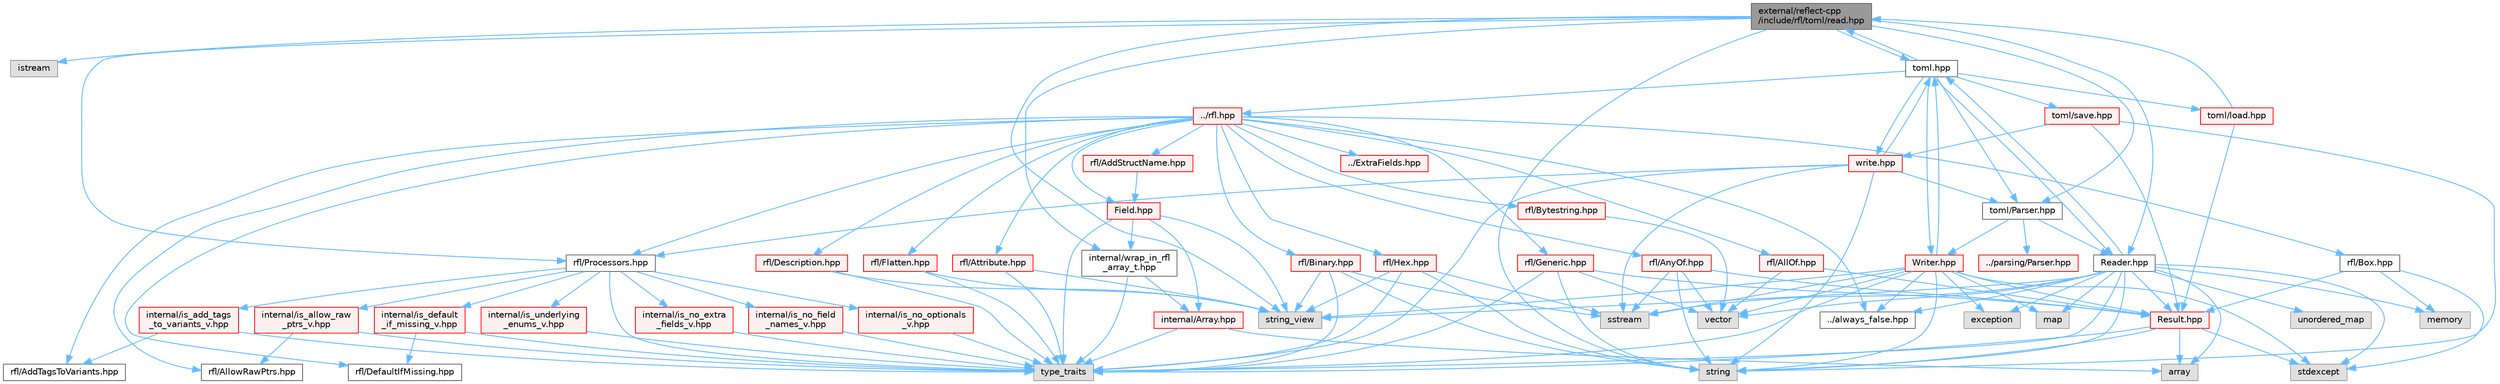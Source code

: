 digraph "external/reflect-cpp/include/rfl/toml/read.hpp"
{
 // LATEX_PDF_SIZE
  bgcolor="transparent";
  edge [fontname=Helvetica,fontsize=10,labelfontname=Helvetica,labelfontsize=10];
  node [fontname=Helvetica,fontsize=10,shape=box,height=0.2,width=0.4];
  Node1 [id="Node000001",label="external/reflect-cpp\l/include/rfl/toml/read.hpp",height=0.2,width=0.4,color="gray40", fillcolor="grey60", style="filled", fontcolor="black",tooltip=" "];
  Node1 -> Node2 [id="edge1_Node000001_Node000002",color="steelblue1",style="solid",tooltip=" "];
  Node2 [id="Node000002",label="istream",height=0.2,width=0.4,color="grey60", fillcolor="#E0E0E0", style="filled",tooltip=" "];
  Node1 -> Node3 [id="edge2_Node000001_Node000003",color="steelblue1",style="solid",tooltip=" "];
  Node3 [id="Node000003",label="string",height=0.2,width=0.4,color="grey60", fillcolor="#E0E0E0", style="filled",tooltip=" "];
  Node1 -> Node4 [id="edge3_Node000001_Node000004",color="steelblue1",style="solid",tooltip=" "];
  Node4 [id="Node000004",label="string_view",height=0.2,width=0.4,color="grey60", fillcolor="#E0E0E0", style="filled",tooltip=" "];
  Node1 -> Node5 [id="edge4_Node000001_Node000005",color="steelblue1",style="solid",tooltip=" "];
  Node5 [id="Node000005",label="toml.hpp",height=0.2,width=0.4,color="grey40", fillcolor="white", style="filled",URL="$toml_8hpp.html",tooltip=" "];
  Node5 -> Node6 [id="edge5_Node000005_Node000006",color="steelblue1",style="solid",tooltip=" "];
  Node6 [id="Node000006",label="../rfl.hpp",height=0.2,width=0.4,color="red", fillcolor="#FFF0F0", style="filled",URL="$rfl_8hpp.html",tooltip=" "];
  Node6 -> Node7 [id="edge6_Node000006_Node000007",color="steelblue1",style="solid",tooltip=" "];
  Node7 [id="Node000007",label="rfl/AddStructName.hpp",height=0.2,width=0.4,color="red", fillcolor="#FFF0F0", style="filled",URL="$_add_struct_name_8hpp.html",tooltip=" "];
  Node7 -> Node9 [id="edge7_Node000007_Node000009",color="steelblue1",style="solid",tooltip=" "];
  Node9 [id="Node000009",label="Field.hpp",height=0.2,width=0.4,color="red", fillcolor="#FFF0F0", style="filled",URL="$_field_8hpp.html",tooltip=" "];
  Node9 -> Node4 [id="edge8_Node000009_Node000004",color="steelblue1",style="solid",tooltip=" "];
  Node9 -> Node11 [id="edge9_Node000009_Node000011",color="steelblue1",style="solid",tooltip=" "];
  Node11 [id="Node000011",label="type_traits",height=0.2,width=0.4,color="grey60", fillcolor="#E0E0E0", style="filled",tooltip=" "];
  Node9 -> Node35 [id="edge10_Node000009_Node000035",color="steelblue1",style="solid",tooltip=" "];
  Node35 [id="Node000035",label="internal/Array.hpp",height=0.2,width=0.4,color="red", fillcolor="#FFF0F0", style="filled",URL="$_array_8hpp.html",tooltip=" "];
  Node35 -> Node19 [id="edge11_Node000035_Node000019",color="steelblue1",style="solid",tooltip=" "];
  Node19 [id="Node000019",label="array",height=0.2,width=0.4,color="grey60", fillcolor="#E0E0E0", style="filled",tooltip=" "];
  Node35 -> Node11 [id="edge12_Node000035_Node000011",color="steelblue1",style="solid",tooltip=" "];
  Node9 -> Node38 [id="edge13_Node000009_Node000038",color="steelblue1",style="solid",tooltip=" "];
  Node38 [id="Node000038",label="internal/wrap_in_rfl\l_array_t.hpp",height=0.2,width=0.4,color="grey40", fillcolor="white", style="filled",URL="$wrap__in__rfl__array__t_8hpp.html",tooltip=" "];
  Node38 -> Node11 [id="edge14_Node000038_Node000011",color="steelblue1",style="solid",tooltip=" "];
  Node38 -> Node35 [id="edge15_Node000038_Node000035",color="steelblue1",style="solid",tooltip=" "];
  Node6 -> Node56 [id="edge16_Node000006_Node000056",color="steelblue1",style="solid",tooltip=" "];
  Node56 [id="Node000056",label="rfl/AddTagsToVariants.hpp",height=0.2,width=0.4,color="grey40", fillcolor="white", style="filled",URL="$_add_tags_to_variants_8hpp.html",tooltip=" "];
  Node6 -> Node57 [id="edge17_Node000006_Node000057",color="steelblue1",style="solid",tooltip=" "];
  Node57 [id="Node000057",label="rfl/AllOf.hpp",height=0.2,width=0.4,color="red", fillcolor="#FFF0F0", style="filled",URL="$_all_of_8hpp.html",tooltip=" "];
  Node57 -> Node17 [id="edge18_Node000057_Node000017",color="steelblue1",style="solid",tooltip=" "];
  Node17 [id="Node000017",label="vector",height=0.2,width=0.4,color="grey60", fillcolor="#E0E0E0", style="filled",tooltip=" "];
  Node57 -> Node18 [id="edge19_Node000057_Node000018",color="steelblue1",style="solid",tooltip=" "];
  Node18 [id="Node000018",label="Result.hpp",height=0.2,width=0.4,color="red", fillcolor="#FFF0F0", style="filled",URL="$_result_8hpp.html",tooltip=" "];
  Node18 -> Node19 [id="edge20_Node000018_Node000019",color="steelblue1",style="solid",tooltip=" "];
  Node18 -> Node23 [id="edge21_Node000018_Node000023",color="steelblue1",style="solid",tooltip=" "];
  Node23 [id="Node000023",label="stdexcept",height=0.2,width=0.4,color="grey60", fillcolor="#E0E0E0", style="filled",tooltip=" "];
  Node18 -> Node3 [id="edge22_Node000018_Node000003",color="steelblue1",style="solid",tooltip=" "];
  Node18 -> Node11 [id="edge23_Node000018_Node000011",color="steelblue1",style="solid",tooltip=" "];
  Node6 -> Node66 [id="edge24_Node000006_Node000066",color="steelblue1",style="solid",tooltip=" "];
  Node66 [id="Node000066",label="rfl/AllowRawPtrs.hpp",height=0.2,width=0.4,color="grey40", fillcolor="white", style="filled",URL="$_allow_raw_ptrs_8hpp.html",tooltip=" "];
  Node6 -> Node67 [id="edge25_Node000006_Node000067",color="steelblue1",style="solid",tooltip=" "];
  Node67 [id="Node000067",label="rfl/AnyOf.hpp",height=0.2,width=0.4,color="red", fillcolor="#FFF0F0", style="filled",URL="$_any_of_8hpp.html",tooltip=" "];
  Node67 -> Node68 [id="edge26_Node000067_Node000068",color="steelblue1",style="solid",tooltip=" "];
  Node68 [id="Node000068",label="sstream",height=0.2,width=0.4,color="grey60", fillcolor="#E0E0E0", style="filled",tooltip=" "];
  Node67 -> Node3 [id="edge27_Node000067_Node000003",color="steelblue1",style="solid",tooltip=" "];
  Node67 -> Node17 [id="edge28_Node000067_Node000017",color="steelblue1",style="solid",tooltip=" "];
  Node67 -> Node18 [id="edge29_Node000067_Node000018",color="steelblue1",style="solid",tooltip=" "];
  Node6 -> Node69 [id="edge30_Node000006_Node000069",color="steelblue1",style="solid",tooltip=" "];
  Node69 [id="Node000069",label="rfl/Attribute.hpp",height=0.2,width=0.4,color="red", fillcolor="#FFF0F0", style="filled",URL="$_attribute_8hpp.html",tooltip=" "];
  Node69 -> Node4 [id="edge31_Node000069_Node000004",color="steelblue1",style="solid",tooltip=" "];
  Node69 -> Node11 [id="edge32_Node000069_Node000011",color="steelblue1",style="solid",tooltip=" "];
  Node6 -> Node70 [id="edge33_Node000006_Node000070",color="steelblue1",style="solid",tooltip=" "];
  Node70 [id="Node000070",label="rfl/Binary.hpp",height=0.2,width=0.4,color="red", fillcolor="#FFF0F0", style="filled",URL="$_binary_8hpp.html",tooltip=" "];
  Node70 -> Node68 [id="edge34_Node000070_Node000068",color="steelblue1",style="solid",tooltip=" "];
  Node70 -> Node3 [id="edge35_Node000070_Node000003",color="steelblue1",style="solid",tooltip=" "];
  Node70 -> Node4 [id="edge36_Node000070_Node000004",color="steelblue1",style="solid",tooltip=" "];
  Node70 -> Node11 [id="edge37_Node000070_Node000011",color="steelblue1",style="solid",tooltip=" "];
  Node6 -> Node72 [id="edge38_Node000006_Node000072",color="steelblue1",style="solid",tooltip=" "];
  Node72 [id="Node000072",label="rfl/Box.hpp",height=0.2,width=0.4,color="grey40", fillcolor="white", style="filled",URL="$_box_8hpp.html",tooltip=" "];
  Node72 -> Node27 [id="edge39_Node000072_Node000027",color="steelblue1",style="solid",tooltip=" "];
  Node27 [id="Node000027",label="memory",height=0.2,width=0.4,color="grey60", fillcolor="#E0E0E0", style="filled",tooltip=" "];
  Node72 -> Node23 [id="edge40_Node000072_Node000023",color="steelblue1",style="solid",tooltip=" "];
  Node72 -> Node18 [id="edge41_Node000072_Node000018",color="steelblue1",style="solid",tooltip=" "];
  Node6 -> Node73 [id="edge42_Node000006_Node000073",color="steelblue1",style="solid",tooltip=" "];
  Node73 [id="Node000073",label="rfl/Bytestring.hpp",height=0.2,width=0.4,color="red", fillcolor="#FFF0F0", style="filled",URL="$_bytestring_8hpp.html",tooltip=" "];
  Node73 -> Node17 [id="edge43_Node000073_Node000017",color="steelblue1",style="solid",tooltip=" "];
  Node6 -> Node74 [id="edge44_Node000006_Node000074",color="steelblue1",style="solid",tooltip=" "];
  Node74 [id="Node000074",label="rfl/DefaultIfMissing.hpp",height=0.2,width=0.4,color="grey40", fillcolor="white", style="filled",URL="$_default_if_missing_8hpp.html",tooltip=" "];
  Node6 -> Node75 [id="edge45_Node000006_Node000075",color="steelblue1",style="solid",tooltip=" "];
  Node75 [id="Node000075",label="rfl/Description.hpp",height=0.2,width=0.4,color="red", fillcolor="#FFF0F0", style="filled",URL="$_description_8hpp.html",tooltip=" "];
  Node75 -> Node4 [id="edge46_Node000075_Node000004",color="steelblue1",style="solid",tooltip=" "];
  Node75 -> Node11 [id="edge47_Node000075_Node000011",color="steelblue1",style="solid",tooltip=" "];
  Node6 -> Node50 [id="edge48_Node000006_Node000050",color="steelblue1",style="solid",tooltip=" "];
  Node50 [id="Node000050",label="../ExtraFields.hpp",height=0.2,width=0.4,color="red", fillcolor="#FFF0F0", style="filled",URL="$_extra_fields_8hpp.html",tooltip=" "];
  Node6 -> Node9 [id="edge49_Node000006_Node000009",color="steelblue1",style="solid",tooltip=" "];
  Node6 -> Node76 [id="edge50_Node000006_Node000076",color="steelblue1",style="solid",tooltip=" "];
  Node76 [id="Node000076",label="rfl/Flatten.hpp",height=0.2,width=0.4,color="red", fillcolor="#FFF0F0", style="filled",URL="$_flatten_8hpp.html",tooltip=" "];
  Node76 -> Node4 [id="edge51_Node000076_Node000004",color="steelblue1",style="solid",tooltip=" "];
  Node76 -> Node11 [id="edge52_Node000076_Node000011",color="steelblue1",style="solid",tooltip=" "];
  Node6 -> Node77 [id="edge53_Node000006_Node000077",color="steelblue1",style="solid",tooltip=" "];
  Node77 [id="Node000077",label="rfl/Generic.hpp",height=0.2,width=0.4,color="red", fillcolor="#FFF0F0", style="filled",URL="$_generic_8hpp.html",tooltip=" "];
  Node77 -> Node3 [id="edge54_Node000077_Node000003",color="steelblue1",style="solid",tooltip=" "];
  Node77 -> Node11 [id="edge55_Node000077_Node000011",color="steelblue1",style="solid",tooltip=" "];
  Node77 -> Node17 [id="edge56_Node000077_Node000017",color="steelblue1",style="solid",tooltip=" "];
  Node77 -> Node18 [id="edge57_Node000077_Node000018",color="steelblue1",style="solid",tooltip=" "];
  Node6 -> Node79 [id="edge58_Node000006_Node000079",color="steelblue1",style="solid",tooltip=" "];
  Node79 [id="Node000079",label="rfl/Hex.hpp",height=0.2,width=0.4,color="red", fillcolor="#FFF0F0", style="filled",URL="$_hex_8hpp.html",tooltip=" "];
  Node79 -> Node68 [id="edge59_Node000079_Node000068",color="steelblue1",style="solid",tooltip=" "];
  Node79 -> Node3 [id="edge60_Node000079_Node000003",color="steelblue1",style="solid",tooltip=" "];
  Node79 -> Node4 [id="edge61_Node000079_Node000004",color="steelblue1",style="solid",tooltip=" "];
  Node79 -> Node11 [id="edge62_Node000079_Node000011",color="steelblue1",style="solid",tooltip=" "];
  Node6 -> Node93 [id="edge63_Node000006_Node000093",color="steelblue1",style="solid",tooltip=" "];
  Node93 [id="Node000093",label="rfl/Processors.hpp",height=0.2,width=0.4,color="grey40", fillcolor="white", style="filled",URL="$_processors_8hpp.html",tooltip=" "];
  Node93 -> Node11 [id="edge64_Node000093_Node000011",color="steelblue1",style="solid",tooltip=" "];
  Node93 -> Node94 [id="edge65_Node000093_Node000094",color="steelblue1",style="solid",tooltip=" "];
  Node94 [id="Node000094",label="internal/is_add_tags\l_to_variants_v.hpp",height=0.2,width=0.4,color="red", fillcolor="#FFF0F0", style="filled",URL="$is__add__tags__to__variants__v_8hpp.html",tooltip=" "];
  Node94 -> Node11 [id="edge66_Node000094_Node000011",color="steelblue1",style="solid",tooltip=" "];
  Node94 -> Node56 [id="edge67_Node000094_Node000056",color="steelblue1",style="solid",tooltip=" "];
  Node93 -> Node95 [id="edge68_Node000093_Node000095",color="steelblue1",style="solid",tooltip=" "];
  Node95 [id="Node000095",label="internal/is_allow_raw\l_ptrs_v.hpp",height=0.2,width=0.4,color="red", fillcolor="#FFF0F0", style="filled",URL="$is__allow__raw__ptrs__v_8hpp.html",tooltip=" "];
  Node95 -> Node11 [id="edge69_Node000095_Node000011",color="steelblue1",style="solid",tooltip=" "];
  Node95 -> Node66 [id="edge70_Node000095_Node000066",color="steelblue1",style="solid",tooltip=" "];
  Node93 -> Node96 [id="edge71_Node000093_Node000096",color="steelblue1",style="solid",tooltip=" "];
  Node96 [id="Node000096",label="internal/is_default\l_if_missing_v.hpp",height=0.2,width=0.4,color="red", fillcolor="#FFF0F0", style="filled",URL="$is__default__if__missing__v_8hpp.html",tooltip=" "];
  Node96 -> Node11 [id="edge72_Node000096_Node000011",color="steelblue1",style="solid",tooltip=" "];
  Node96 -> Node74 [id="edge73_Node000096_Node000074",color="steelblue1",style="solid",tooltip=" "];
  Node93 -> Node97 [id="edge74_Node000093_Node000097",color="steelblue1",style="solid",tooltip=" "];
  Node97 [id="Node000097",label="internal/is_no_extra\l_fields_v.hpp",height=0.2,width=0.4,color="red", fillcolor="#FFF0F0", style="filled",URL="$is__no__extra__fields__v_8hpp.html",tooltip=" "];
  Node97 -> Node11 [id="edge75_Node000097_Node000011",color="steelblue1",style="solid",tooltip=" "];
  Node93 -> Node98 [id="edge76_Node000093_Node000098",color="steelblue1",style="solid",tooltip=" "];
  Node98 [id="Node000098",label="internal/is_no_field\l_names_v.hpp",height=0.2,width=0.4,color="red", fillcolor="#FFF0F0", style="filled",URL="$is__no__field__names__v_8hpp.html",tooltip=" "];
  Node98 -> Node11 [id="edge77_Node000098_Node000011",color="steelblue1",style="solid",tooltip=" "];
  Node93 -> Node99 [id="edge78_Node000093_Node000099",color="steelblue1",style="solid",tooltip=" "];
  Node99 [id="Node000099",label="internal/is_no_optionals\l_v.hpp",height=0.2,width=0.4,color="red", fillcolor="#FFF0F0", style="filled",URL="$is__no__optionals__v_8hpp.html",tooltip=" "];
  Node99 -> Node11 [id="edge79_Node000099_Node000011",color="steelblue1",style="solid",tooltip=" "];
  Node93 -> Node100 [id="edge80_Node000093_Node000100",color="steelblue1",style="solid",tooltip=" "];
  Node100 [id="Node000100",label="internal/is_underlying\l_enums_v.hpp",height=0.2,width=0.4,color="red", fillcolor="#FFF0F0", style="filled",URL="$is__underlying__enums__v_8hpp.html",tooltip=" "];
  Node100 -> Node11 [id="edge81_Node000100_Node000011",color="steelblue1",style="solid",tooltip=" "];
  Node6 -> Node118 [id="edge82_Node000006_Node000118",color="steelblue1",style="solid",tooltip=" "];
  Node118 [id="Node000118",label="../always_false.hpp",height=0.2,width=0.4,color="grey40", fillcolor="white", style="filled",URL="$always__false_8hpp.html",tooltip=" "];
  Node5 -> Node297 [id="edge83_Node000005_Node000297",color="steelblue1",style="solid",tooltip=" "];
  Node297 [id="Node000297",label="toml/Parser.hpp",height=0.2,width=0.4,color="grey40", fillcolor="white", style="filled",URL="$toml_2_parser_8hpp.html",tooltip=" "];
  Node297 -> Node191 [id="edge84_Node000297_Node000191",color="steelblue1",style="solid",tooltip=" "];
  Node191 [id="Node000191",label="../parsing/Parser.hpp",height=0.2,width=0.4,color="red", fillcolor="#FFF0F0", style="filled",URL="$parsing_2_parser_8hpp.html",tooltip=" "];
  Node297 -> Node298 [id="edge85_Node000297_Node000298",color="steelblue1",style="solid",tooltip=" "];
  Node298 [id="Node000298",label="Reader.hpp",height=0.2,width=0.4,color="grey40", fillcolor="white", style="filled",URL="$toml_2_reader_8hpp.html",tooltip=" "];
  Node298 -> Node19 [id="edge86_Node000298_Node000019",color="steelblue1",style="solid",tooltip=" "];
  Node298 -> Node286 [id="edge87_Node000298_Node000286",color="steelblue1",style="solid",tooltip=" "];
  Node286 [id="Node000286",label="exception",height=0.2,width=0.4,color="grey60", fillcolor="#E0E0E0", style="filled",tooltip=" "];
  Node298 -> Node59 [id="edge88_Node000298_Node000059",color="steelblue1",style="solid",tooltip=" "];
  Node59 [id="Node000059",label="map",height=0.2,width=0.4,color="grey60", fillcolor="#E0E0E0", style="filled",tooltip=" "];
  Node298 -> Node27 [id="edge89_Node000298_Node000027",color="steelblue1",style="solid",tooltip=" "];
  Node298 -> Node68 [id="edge90_Node000298_Node000068",color="steelblue1",style="solid",tooltip=" "];
  Node298 -> Node23 [id="edge91_Node000298_Node000023",color="steelblue1",style="solid",tooltip=" "];
  Node298 -> Node3 [id="edge92_Node000298_Node000003",color="steelblue1",style="solid",tooltip=" "];
  Node298 -> Node4 [id="edge93_Node000298_Node000004",color="steelblue1",style="solid",tooltip=" "];
  Node298 -> Node11 [id="edge94_Node000298_Node000011",color="steelblue1",style="solid",tooltip=" "];
  Node298 -> Node223 [id="edge95_Node000298_Node000223",color="steelblue1",style="solid",tooltip=" "];
  Node223 [id="Node000223",label="unordered_map",height=0.2,width=0.4,color="grey60", fillcolor="#E0E0E0", style="filled",tooltip=" "];
  Node298 -> Node17 [id="edge96_Node000298_Node000017",color="steelblue1",style="solid",tooltip=" "];
  Node298 -> Node5 [id="edge97_Node000298_Node000005",color="steelblue1",style="solid",tooltip=" "];
  Node298 -> Node18 [id="edge98_Node000298_Node000018",color="steelblue1",style="solid",tooltip=" "];
  Node298 -> Node118 [id="edge99_Node000298_Node000118",color="steelblue1",style="solid",tooltip=" "];
  Node297 -> Node299 [id="edge100_Node000297_Node000299",color="steelblue1",style="solid",tooltip=" "];
  Node299 [id="Node000299",label="Writer.hpp",height=0.2,width=0.4,color="red", fillcolor="#FFF0F0", style="filled",URL="$toml_2_writer_8hpp.html",tooltip=" "];
  Node299 -> Node286 [id="edge101_Node000299_Node000286",color="steelblue1",style="solid",tooltip=" "];
  Node299 -> Node59 [id="edge102_Node000299_Node000059",color="steelblue1",style="solid",tooltip=" "];
  Node299 -> Node68 [id="edge103_Node000299_Node000068",color="steelblue1",style="solid",tooltip=" "];
  Node299 -> Node23 [id="edge104_Node000299_Node000023",color="steelblue1",style="solid",tooltip=" "];
  Node299 -> Node3 [id="edge105_Node000299_Node000003",color="steelblue1",style="solid",tooltip=" "];
  Node299 -> Node4 [id="edge106_Node000299_Node000004",color="steelblue1",style="solid",tooltip=" "];
  Node299 -> Node11 [id="edge107_Node000299_Node000011",color="steelblue1",style="solid",tooltip=" "];
  Node299 -> Node17 [id="edge108_Node000299_Node000017",color="steelblue1",style="solid",tooltip=" "];
  Node299 -> Node5 [id="edge109_Node000299_Node000005",color="steelblue1",style="solid",tooltip=" "];
  Node299 -> Node18 [id="edge110_Node000299_Node000018",color="steelblue1",style="solid",tooltip=" "];
  Node299 -> Node118 [id="edge111_Node000299_Node000118",color="steelblue1",style="solid",tooltip=" "];
  Node5 -> Node298 [id="edge112_Node000005_Node000298",color="steelblue1",style="solid",tooltip=" "];
  Node5 -> Node299 [id="edge113_Node000005_Node000299",color="steelblue1",style="solid",tooltip=" "];
  Node5 -> Node300 [id="edge114_Node000005_Node000300",color="steelblue1",style="solid",tooltip=" "];
  Node300 [id="Node000300",label="toml/load.hpp",height=0.2,width=0.4,color="red", fillcolor="#FFF0F0", style="filled",URL="$toml_2load_8hpp.html",tooltip=" "];
  Node300 -> Node18 [id="edge115_Node000300_Node000018",color="steelblue1",style="solid",tooltip=" "];
  Node300 -> Node1 [id="edge116_Node000300_Node000001",color="steelblue1",style="solid",tooltip=" "];
  Node5 -> Node1 [id="edge117_Node000005_Node000001",color="steelblue1",style="solid",tooltip=" "];
  Node5 -> Node303 [id="edge118_Node000005_Node000303",color="steelblue1",style="solid",tooltip=" "];
  Node303 [id="Node000303",label="toml/save.hpp",height=0.2,width=0.4,color="red", fillcolor="#FFF0F0", style="filled",URL="$toml_2save_8hpp.html",tooltip=" "];
  Node303 -> Node3 [id="edge119_Node000303_Node000003",color="steelblue1",style="solid",tooltip=" "];
  Node303 -> Node18 [id="edge120_Node000303_Node000018",color="steelblue1",style="solid",tooltip=" "];
  Node303 -> Node305 [id="edge121_Node000303_Node000305",color="steelblue1",style="solid",tooltip=" "];
  Node305 [id="Node000305",label="write.hpp",height=0.2,width=0.4,color="red", fillcolor="#FFF0F0", style="filled",URL="$toml_2write_8hpp.html",tooltip=" "];
  Node305 -> Node68 [id="edge122_Node000305_Node000068",color="steelblue1",style="solid",tooltip=" "];
  Node305 -> Node3 [id="edge123_Node000305_Node000003",color="steelblue1",style="solid",tooltip=" "];
  Node305 -> Node5 [id="edge124_Node000305_Node000005",color="steelblue1",style="solid",tooltip=" "];
  Node305 -> Node11 [id="edge125_Node000305_Node000011",color="steelblue1",style="solid",tooltip=" "];
  Node305 -> Node93 [id="edge126_Node000305_Node000093",color="steelblue1",style="solid",tooltip=" "];
  Node305 -> Node297 [id="edge127_Node000305_Node000297",color="steelblue1",style="solid",tooltip=" "];
  Node5 -> Node305 [id="edge128_Node000005_Node000305",color="steelblue1",style="solid",tooltip=" "];
  Node1 -> Node93 [id="edge129_Node000001_Node000093",color="steelblue1",style="solid",tooltip=" "];
  Node1 -> Node38 [id="edge130_Node000001_Node000038",color="steelblue1",style="solid",tooltip=" "];
  Node1 -> Node297 [id="edge131_Node000001_Node000297",color="steelblue1",style="solid",tooltip=" "];
  Node1 -> Node298 [id="edge132_Node000001_Node000298",color="steelblue1",style="solid",tooltip=" "];
}

